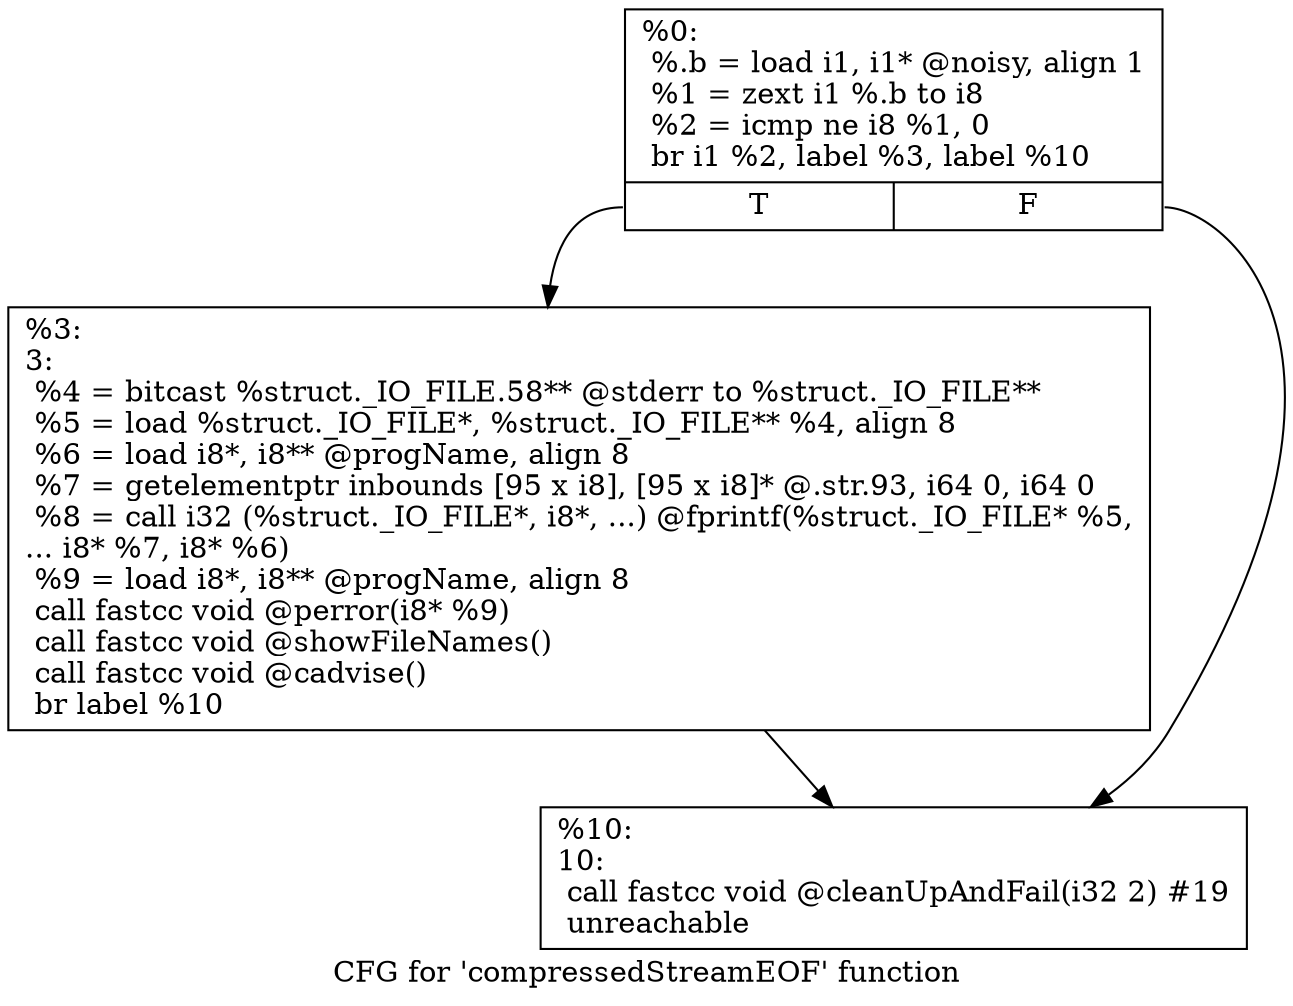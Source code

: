 digraph "CFG for 'compressedStreamEOF' function" {
	label="CFG for 'compressedStreamEOF' function";

	Node0x1c7e600 [shape=record,label="{%0:\l  %.b = load i1, i1* @noisy, align 1\l  %1 = zext i1 %.b to i8\l  %2 = icmp ne i8 %1, 0\l  br i1 %2, label %3, label %10\l|{<s0>T|<s1>F}}"];
	Node0x1c7e600:s0 -> Node0x1c7e650;
	Node0x1c7e600:s1 -> Node0x1c7e6a0;
	Node0x1c7e650 [shape=record,label="{%3:\l3:                                                \l  %4 = bitcast %struct._IO_FILE.58** @stderr to %struct._IO_FILE**\l  %5 = load %struct._IO_FILE*, %struct._IO_FILE** %4, align 8\l  %6 = load i8*, i8** @progName, align 8\l  %7 = getelementptr inbounds [95 x i8], [95 x i8]* @.str.93, i64 0, i64 0\l  %8 = call i32 (%struct._IO_FILE*, i8*, ...) @fprintf(%struct._IO_FILE* %5,\l... i8* %7, i8* %6)\l  %9 = load i8*, i8** @progName, align 8\l  call fastcc void @perror(i8* %9)\l  call fastcc void @showFileNames()\l  call fastcc void @cadvise()\l  br label %10\l}"];
	Node0x1c7e650 -> Node0x1c7e6a0;
	Node0x1c7e6a0 [shape=record,label="{%10:\l10:                                               \l  call fastcc void @cleanUpAndFail(i32 2) #19\l  unreachable\l}"];
}
